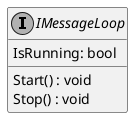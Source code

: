 @startuml
skinparam monochrome true
skinparam classAttributeIconSize 0

!startsub default
interface IMessageLoop {
    IsRunning: bool
    Start() : void
    Stop() : void
}
!endsub
@enduml